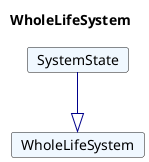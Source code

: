 @startuml
Title WholeLifeSystem 

Card WholeLifeSystem #F0F8FF [
WholeLifeSystem
]
Card SystemState #F0F8FF [
SystemState
]
SystemState --|> WholeLifeSystem  #00008B 
@enduml